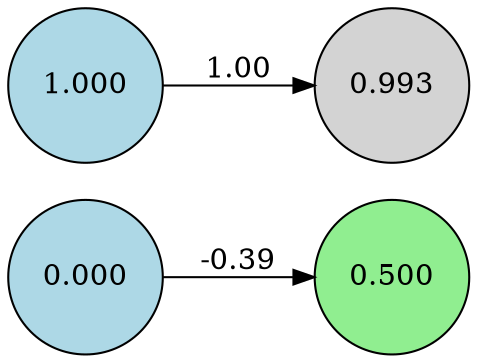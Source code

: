 digraph neat {
  rankdir=LR;
  node [shape=circle];
  node0 [label="0.000", style=filled, fillcolor=lightblue];
  node1 [label="1.000", style=filled, fillcolor=lightblue];
  node133 [label="0.500", style=filled, fillcolor=lightgreen];
  node188 [label="0.993", style=filled, fillcolor=lightgray];
  node1 -> node188 [label="1.00"];
  node0 -> node133 [label="-0.39"];
}
